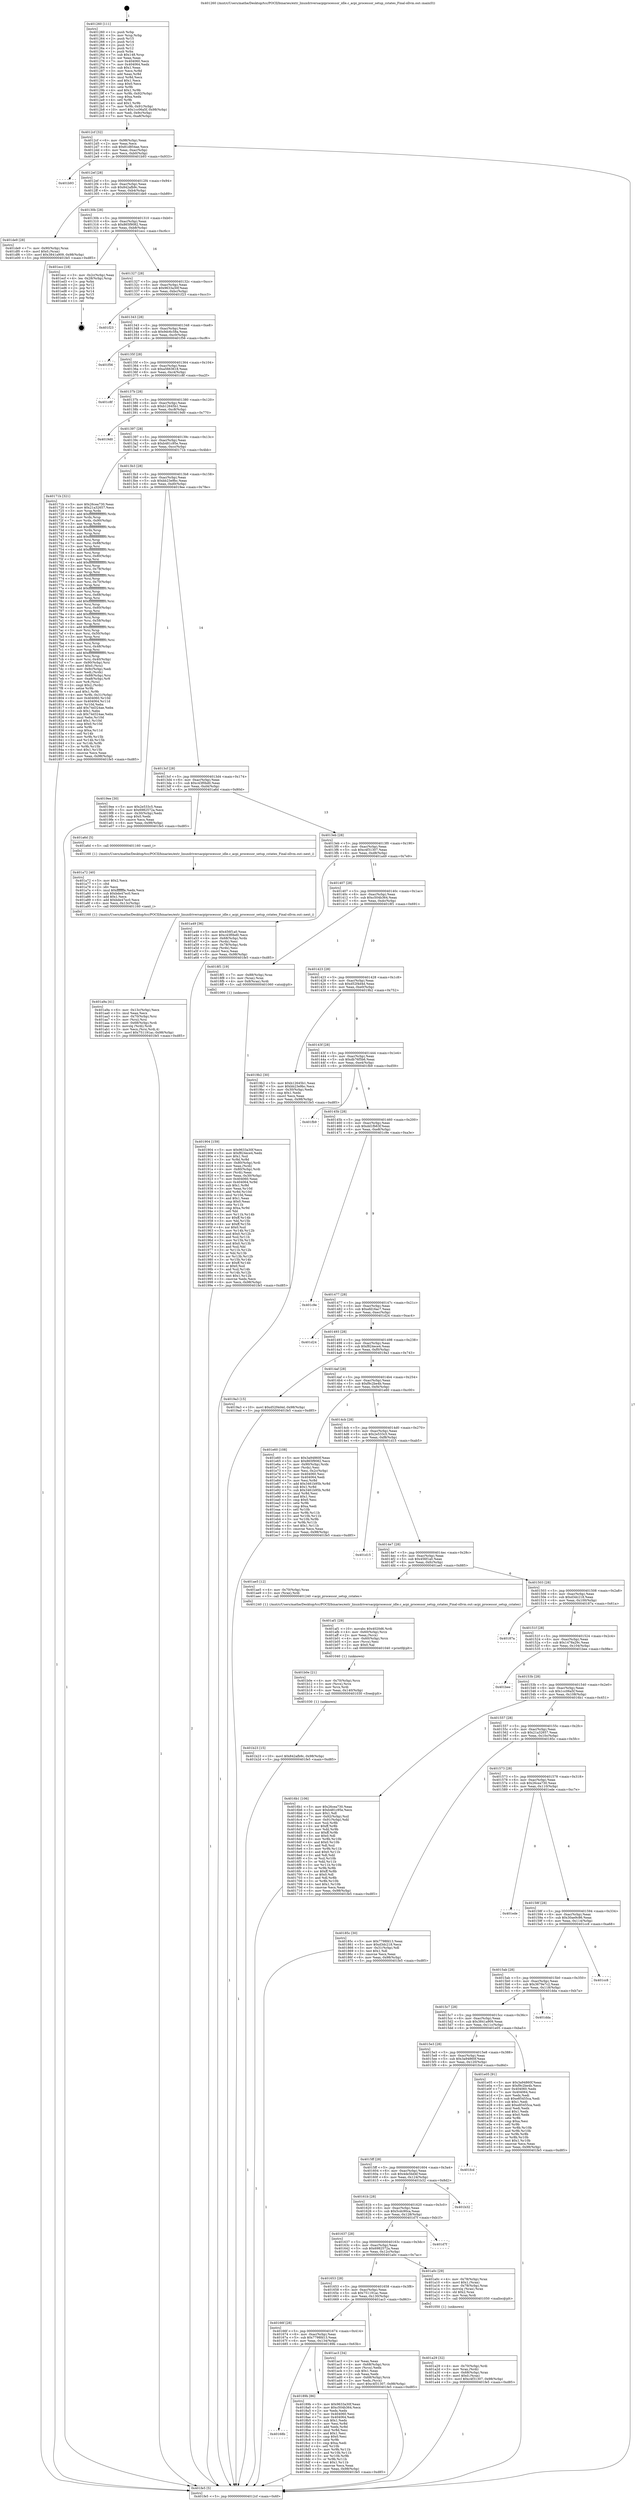 digraph "0x401260" {
  label = "0x401260 (/mnt/c/Users/mathe/Desktop/tcc/POCII/binaries/extr_linuxdriversacpiprocessor_idle.c_acpi_processor_setup_cstates_Final-ollvm.out::main(0))"
  labelloc = "t"
  node[shape=record]

  Entry [label="",width=0.3,height=0.3,shape=circle,fillcolor=black,style=filled]
  "0x4012cf" [label="{
     0x4012cf [32]\l
     | [instrs]\l
     &nbsp;&nbsp;0x4012cf \<+6\>: mov -0x98(%rbp),%eax\l
     &nbsp;&nbsp;0x4012d5 \<+2\>: mov %eax,%ecx\l
     &nbsp;&nbsp;0x4012d7 \<+6\>: sub $0x81d854ae,%ecx\l
     &nbsp;&nbsp;0x4012dd \<+6\>: mov %eax,-0xac(%rbp)\l
     &nbsp;&nbsp;0x4012e3 \<+6\>: mov %ecx,-0xb0(%rbp)\l
     &nbsp;&nbsp;0x4012e9 \<+6\>: je 0000000000401b93 \<main+0x933\>\l
  }"]
  "0x401b93" [label="{
     0x401b93\l
  }", style=dashed]
  "0x4012ef" [label="{
     0x4012ef [28]\l
     | [instrs]\l
     &nbsp;&nbsp;0x4012ef \<+5\>: jmp 00000000004012f4 \<main+0x94\>\l
     &nbsp;&nbsp;0x4012f4 \<+6\>: mov -0xac(%rbp),%eax\l
     &nbsp;&nbsp;0x4012fa \<+5\>: sub $0x842afb9c,%eax\l
     &nbsp;&nbsp;0x4012ff \<+6\>: mov %eax,-0xb4(%rbp)\l
     &nbsp;&nbsp;0x401305 \<+6\>: je 0000000000401de9 \<main+0xb89\>\l
  }"]
  Exit [label="",width=0.3,height=0.3,shape=circle,fillcolor=black,style=filled,peripheries=2]
  "0x401de9" [label="{
     0x401de9 [28]\l
     | [instrs]\l
     &nbsp;&nbsp;0x401de9 \<+7\>: mov -0x90(%rbp),%rax\l
     &nbsp;&nbsp;0x401df0 \<+6\>: movl $0x0,(%rax)\l
     &nbsp;&nbsp;0x401df6 \<+10\>: movl $0x3841a909,-0x98(%rbp)\l
     &nbsp;&nbsp;0x401e00 \<+5\>: jmp 0000000000401fe5 \<main+0xd85\>\l
  }"]
  "0x40130b" [label="{
     0x40130b [28]\l
     | [instrs]\l
     &nbsp;&nbsp;0x40130b \<+5\>: jmp 0000000000401310 \<main+0xb0\>\l
     &nbsp;&nbsp;0x401310 \<+6\>: mov -0xac(%rbp),%eax\l
     &nbsp;&nbsp;0x401316 \<+5\>: sub $0x865f9082,%eax\l
     &nbsp;&nbsp;0x40131b \<+6\>: mov %eax,-0xb8(%rbp)\l
     &nbsp;&nbsp;0x401321 \<+6\>: je 0000000000401ecc \<main+0xc6c\>\l
  }"]
  "0x401b23" [label="{
     0x401b23 [15]\l
     | [instrs]\l
     &nbsp;&nbsp;0x401b23 \<+10\>: movl $0x842afb9c,-0x98(%rbp)\l
     &nbsp;&nbsp;0x401b2d \<+5\>: jmp 0000000000401fe5 \<main+0xd85\>\l
  }"]
  "0x401ecc" [label="{
     0x401ecc [18]\l
     | [instrs]\l
     &nbsp;&nbsp;0x401ecc \<+3\>: mov -0x2c(%rbp),%eax\l
     &nbsp;&nbsp;0x401ecf \<+4\>: lea -0x28(%rbp),%rsp\l
     &nbsp;&nbsp;0x401ed3 \<+1\>: pop %rbx\l
     &nbsp;&nbsp;0x401ed4 \<+2\>: pop %r12\l
     &nbsp;&nbsp;0x401ed6 \<+2\>: pop %r13\l
     &nbsp;&nbsp;0x401ed8 \<+2\>: pop %r14\l
     &nbsp;&nbsp;0x401eda \<+2\>: pop %r15\l
     &nbsp;&nbsp;0x401edc \<+1\>: pop %rbp\l
     &nbsp;&nbsp;0x401edd \<+1\>: ret\l
  }"]
  "0x401327" [label="{
     0x401327 [28]\l
     | [instrs]\l
     &nbsp;&nbsp;0x401327 \<+5\>: jmp 000000000040132c \<main+0xcc\>\l
     &nbsp;&nbsp;0x40132c \<+6\>: mov -0xac(%rbp),%eax\l
     &nbsp;&nbsp;0x401332 \<+5\>: sub $0x9633a30f,%eax\l
     &nbsp;&nbsp;0x401337 \<+6\>: mov %eax,-0xbc(%rbp)\l
     &nbsp;&nbsp;0x40133d \<+6\>: je 0000000000401f23 \<main+0xcc3\>\l
  }"]
  "0x401b0e" [label="{
     0x401b0e [21]\l
     | [instrs]\l
     &nbsp;&nbsp;0x401b0e \<+4\>: mov -0x70(%rbp),%rcx\l
     &nbsp;&nbsp;0x401b12 \<+3\>: mov (%rcx),%rcx\l
     &nbsp;&nbsp;0x401b15 \<+3\>: mov %rcx,%rdi\l
     &nbsp;&nbsp;0x401b18 \<+6\>: mov %eax,-0x140(%rbp)\l
     &nbsp;&nbsp;0x401b1e \<+5\>: call 0000000000401030 \<free@plt\>\l
     | [calls]\l
     &nbsp;&nbsp;0x401030 \{1\} (unknown)\l
  }"]
  "0x401f23" [label="{
     0x401f23\l
  }", style=dashed]
  "0x401343" [label="{
     0x401343 [28]\l
     | [instrs]\l
     &nbsp;&nbsp;0x401343 \<+5\>: jmp 0000000000401348 \<main+0xe8\>\l
     &nbsp;&nbsp;0x401348 \<+6\>: mov -0xac(%rbp),%eax\l
     &nbsp;&nbsp;0x40134e \<+5\>: sub $0x9dc6c58a,%eax\l
     &nbsp;&nbsp;0x401353 \<+6\>: mov %eax,-0xc0(%rbp)\l
     &nbsp;&nbsp;0x401359 \<+6\>: je 0000000000401f56 \<main+0xcf6\>\l
  }"]
  "0x401af1" [label="{
     0x401af1 [29]\l
     | [instrs]\l
     &nbsp;&nbsp;0x401af1 \<+10\>: movabs $0x4020d6,%rdi\l
     &nbsp;&nbsp;0x401afb \<+4\>: mov -0x60(%rbp),%rcx\l
     &nbsp;&nbsp;0x401aff \<+2\>: mov %eax,(%rcx)\l
     &nbsp;&nbsp;0x401b01 \<+4\>: mov -0x60(%rbp),%rcx\l
     &nbsp;&nbsp;0x401b05 \<+2\>: mov (%rcx),%esi\l
     &nbsp;&nbsp;0x401b07 \<+2\>: mov $0x0,%al\l
     &nbsp;&nbsp;0x401b09 \<+5\>: call 0000000000401040 \<printf@plt\>\l
     | [calls]\l
     &nbsp;&nbsp;0x401040 \{1\} (unknown)\l
  }"]
  "0x401f56" [label="{
     0x401f56\l
  }", style=dashed]
  "0x40135f" [label="{
     0x40135f [28]\l
     | [instrs]\l
     &nbsp;&nbsp;0x40135f \<+5\>: jmp 0000000000401364 \<main+0x104\>\l
     &nbsp;&nbsp;0x401364 \<+6\>: mov -0xac(%rbp),%eax\l
     &nbsp;&nbsp;0x40136a \<+5\>: sub $0xa5663618,%eax\l
     &nbsp;&nbsp;0x40136f \<+6\>: mov %eax,-0xc4(%rbp)\l
     &nbsp;&nbsp;0x401375 \<+6\>: je 0000000000401c8f \<main+0xa2f\>\l
  }"]
  "0x401a9a" [label="{
     0x401a9a [41]\l
     | [instrs]\l
     &nbsp;&nbsp;0x401a9a \<+6\>: mov -0x13c(%rbp),%ecx\l
     &nbsp;&nbsp;0x401aa0 \<+3\>: imul %eax,%ecx\l
     &nbsp;&nbsp;0x401aa3 \<+4\>: mov -0x70(%rbp),%rsi\l
     &nbsp;&nbsp;0x401aa7 \<+3\>: mov (%rsi),%rsi\l
     &nbsp;&nbsp;0x401aaa \<+4\>: mov -0x68(%rbp),%rdi\l
     &nbsp;&nbsp;0x401aae \<+3\>: movslq (%rdi),%rdi\l
     &nbsp;&nbsp;0x401ab1 \<+3\>: mov %ecx,(%rsi,%rdi,4)\l
     &nbsp;&nbsp;0x401ab4 \<+10\>: movl $0x751191ac,-0x98(%rbp)\l
     &nbsp;&nbsp;0x401abe \<+5\>: jmp 0000000000401fe5 \<main+0xd85\>\l
  }"]
  "0x401c8f" [label="{
     0x401c8f\l
  }", style=dashed]
  "0x40137b" [label="{
     0x40137b [28]\l
     | [instrs]\l
     &nbsp;&nbsp;0x40137b \<+5\>: jmp 0000000000401380 \<main+0x120\>\l
     &nbsp;&nbsp;0x401380 \<+6\>: mov -0xac(%rbp),%eax\l
     &nbsp;&nbsp;0x401386 \<+5\>: sub $0xb12645b1,%eax\l
     &nbsp;&nbsp;0x40138b \<+6\>: mov %eax,-0xc8(%rbp)\l
     &nbsp;&nbsp;0x401391 \<+6\>: je 00000000004019d0 \<main+0x770\>\l
  }"]
  "0x401a72" [label="{
     0x401a72 [40]\l
     | [instrs]\l
     &nbsp;&nbsp;0x401a72 \<+5\>: mov $0x2,%ecx\l
     &nbsp;&nbsp;0x401a77 \<+1\>: cltd\l
     &nbsp;&nbsp;0x401a78 \<+2\>: idiv %ecx\l
     &nbsp;&nbsp;0x401a7a \<+6\>: imul $0xfffffffe,%edx,%ecx\l
     &nbsp;&nbsp;0x401a80 \<+6\>: sub $0xbde47ec0,%ecx\l
     &nbsp;&nbsp;0x401a86 \<+3\>: add $0x1,%ecx\l
     &nbsp;&nbsp;0x401a89 \<+6\>: add $0xbde47ec0,%ecx\l
     &nbsp;&nbsp;0x401a8f \<+6\>: mov %ecx,-0x13c(%rbp)\l
     &nbsp;&nbsp;0x401a95 \<+5\>: call 0000000000401160 \<next_i\>\l
     | [calls]\l
     &nbsp;&nbsp;0x401160 \{1\} (/mnt/c/Users/mathe/Desktop/tcc/POCII/binaries/extr_linuxdriversacpiprocessor_idle.c_acpi_processor_setup_cstates_Final-ollvm.out::next_i)\l
  }"]
  "0x4019d0" [label="{
     0x4019d0\l
  }", style=dashed]
  "0x401397" [label="{
     0x401397 [28]\l
     | [instrs]\l
     &nbsp;&nbsp;0x401397 \<+5\>: jmp 000000000040139c \<main+0x13c\>\l
     &nbsp;&nbsp;0x40139c \<+6\>: mov -0xac(%rbp),%eax\l
     &nbsp;&nbsp;0x4013a2 \<+5\>: sub $0xb481c95e,%eax\l
     &nbsp;&nbsp;0x4013a7 \<+6\>: mov %eax,-0xcc(%rbp)\l
     &nbsp;&nbsp;0x4013ad \<+6\>: je 000000000040171b \<main+0x4bb\>\l
  }"]
  "0x401a29" [label="{
     0x401a29 [32]\l
     | [instrs]\l
     &nbsp;&nbsp;0x401a29 \<+4\>: mov -0x70(%rbp),%rdi\l
     &nbsp;&nbsp;0x401a2d \<+3\>: mov %rax,(%rdi)\l
     &nbsp;&nbsp;0x401a30 \<+4\>: mov -0x68(%rbp),%rax\l
     &nbsp;&nbsp;0x401a34 \<+6\>: movl $0x0,(%rax)\l
     &nbsp;&nbsp;0x401a3a \<+10\>: movl $0xc4f31307,-0x98(%rbp)\l
     &nbsp;&nbsp;0x401a44 \<+5\>: jmp 0000000000401fe5 \<main+0xd85\>\l
  }"]
  "0x40171b" [label="{
     0x40171b [321]\l
     | [instrs]\l
     &nbsp;&nbsp;0x40171b \<+5\>: mov $0x26cea730,%eax\l
     &nbsp;&nbsp;0x401720 \<+5\>: mov $0x21a32657,%ecx\l
     &nbsp;&nbsp;0x401725 \<+3\>: mov %rsp,%rdx\l
     &nbsp;&nbsp;0x401728 \<+4\>: add $0xfffffffffffffff0,%rdx\l
     &nbsp;&nbsp;0x40172c \<+3\>: mov %rdx,%rsp\l
     &nbsp;&nbsp;0x40172f \<+7\>: mov %rdx,-0x90(%rbp)\l
     &nbsp;&nbsp;0x401736 \<+3\>: mov %rsp,%rdx\l
     &nbsp;&nbsp;0x401739 \<+4\>: add $0xfffffffffffffff0,%rdx\l
     &nbsp;&nbsp;0x40173d \<+3\>: mov %rdx,%rsp\l
     &nbsp;&nbsp;0x401740 \<+3\>: mov %rsp,%rsi\l
     &nbsp;&nbsp;0x401743 \<+4\>: add $0xfffffffffffffff0,%rsi\l
     &nbsp;&nbsp;0x401747 \<+3\>: mov %rsi,%rsp\l
     &nbsp;&nbsp;0x40174a \<+7\>: mov %rsi,-0x88(%rbp)\l
     &nbsp;&nbsp;0x401751 \<+3\>: mov %rsp,%rsi\l
     &nbsp;&nbsp;0x401754 \<+4\>: add $0xfffffffffffffff0,%rsi\l
     &nbsp;&nbsp;0x401758 \<+3\>: mov %rsi,%rsp\l
     &nbsp;&nbsp;0x40175b \<+4\>: mov %rsi,-0x80(%rbp)\l
     &nbsp;&nbsp;0x40175f \<+3\>: mov %rsp,%rsi\l
     &nbsp;&nbsp;0x401762 \<+4\>: add $0xfffffffffffffff0,%rsi\l
     &nbsp;&nbsp;0x401766 \<+3\>: mov %rsi,%rsp\l
     &nbsp;&nbsp;0x401769 \<+4\>: mov %rsi,-0x78(%rbp)\l
     &nbsp;&nbsp;0x40176d \<+3\>: mov %rsp,%rsi\l
     &nbsp;&nbsp;0x401770 \<+4\>: add $0xfffffffffffffff0,%rsi\l
     &nbsp;&nbsp;0x401774 \<+3\>: mov %rsi,%rsp\l
     &nbsp;&nbsp;0x401777 \<+4\>: mov %rsi,-0x70(%rbp)\l
     &nbsp;&nbsp;0x40177b \<+3\>: mov %rsp,%rsi\l
     &nbsp;&nbsp;0x40177e \<+4\>: add $0xfffffffffffffff0,%rsi\l
     &nbsp;&nbsp;0x401782 \<+3\>: mov %rsi,%rsp\l
     &nbsp;&nbsp;0x401785 \<+4\>: mov %rsi,-0x68(%rbp)\l
     &nbsp;&nbsp;0x401789 \<+3\>: mov %rsp,%rsi\l
     &nbsp;&nbsp;0x40178c \<+4\>: add $0xfffffffffffffff0,%rsi\l
     &nbsp;&nbsp;0x401790 \<+3\>: mov %rsi,%rsp\l
     &nbsp;&nbsp;0x401793 \<+4\>: mov %rsi,-0x60(%rbp)\l
     &nbsp;&nbsp;0x401797 \<+3\>: mov %rsp,%rsi\l
     &nbsp;&nbsp;0x40179a \<+4\>: add $0xfffffffffffffff0,%rsi\l
     &nbsp;&nbsp;0x40179e \<+3\>: mov %rsi,%rsp\l
     &nbsp;&nbsp;0x4017a1 \<+4\>: mov %rsi,-0x58(%rbp)\l
     &nbsp;&nbsp;0x4017a5 \<+3\>: mov %rsp,%rsi\l
     &nbsp;&nbsp;0x4017a8 \<+4\>: add $0xfffffffffffffff0,%rsi\l
     &nbsp;&nbsp;0x4017ac \<+3\>: mov %rsi,%rsp\l
     &nbsp;&nbsp;0x4017af \<+4\>: mov %rsi,-0x50(%rbp)\l
     &nbsp;&nbsp;0x4017b3 \<+3\>: mov %rsp,%rsi\l
     &nbsp;&nbsp;0x4017b6 \<+4\>: add $0xfffffffffffffff0,%rsi\l
     &nbsp;&nbsp;0x4017ba \<+3\>: mov %rsi,%rsp\l
     &nbsp;&nbsp;0x4017bd \<+4\>: mov %rsi,-0x48(%rbp)\l
     &nbsp;&nbsp;0x4017c1 \<+3\>: mov %rsp,%rsi\l
     &nbsp;&nbsp;0x4017c4 \<+4\>: add $0xfffffffffffffff0,%rsi\l
     &nbsp;&nbsp;0x4017c8 \<+3\>: mov %rsi,%rsp\l
     &nbsp;&nbsp;0x4017cb \<+4\>: mov %rsi,-0x40(%rbp)\l
     &nbsp;&nbsp;0x4017cf \<+7\>: mov -0x90(%rbp),%rsi\l
     &nbsp;&nbsp;0x4017d6 \<+6\>: movl $0x0,(%rsi)\l
     &nbsp;&nbsp;0x4017dc \<+6\>: mov -0x9c(%rbp),%edi\l
     &nbsp;&nbsp;0x4017e2 \<+2\>: mov %edi,(%rdx)\l
     &nbsp;&nbsp;0x4017e4 \<+7\>: mov -0x88(%rbp),%rsi\l
     &nbsp;&nbsp;0x4017eb \<+7\>: mov -0xa8(%rbp),%r8\l
     &nbsp;&nbsp;0x4017f2 \<+3\>: mov %r8,(%rsi)\l
     &nbsp;&nbsp;0x4017f5 \<+3\>: cmpl $0x2,(%rdx)\l
     &nbsp;&nbsp;0x4017f8 \<+4\>: setne %r9b\l
     &nbsp;&nbsp;0x4017fc \<+4\>: and $0x1,%r9b\l
     &nbsp;&nbsp;0x401800 \<+4\>: mov %r9b,-0x31(%rbp)\l
     &nbsp;&nbsp;0x401804 \<+8\>: mov 0x404060,%r10d\l
     &nbsp;&nbsp;0x40180c \<+8\>: mov 0x404064,%r11d\l
     &nbsp;&nbsp;0x401814 \<+3\>: mov %r10d,%ebx\l
     &nbsp;&nbsp;0x401817 \<+6\>: add $0x74d324ae,%ebx\l
     &nbsp;&nbsp;0x40181d \<+3\>: sub $0x1,%ebx\l
     &nbsp;&nbsp;0x401820 \<+6\>: sub $0x74d324ae,%ebx\l
     &nbsp;&nbsp;0x401826 \<+4\>: imul %ebx,%r10d\l
     &nbsp;&nbsp;0x40182a \<+4\>: and $0x1,%r10d\l
     &nbsp;&nbsp;0x40182e \<+4\>: cmp $0x0,%r10d\l
     &nbsp;&nbsp;0x401832 \<+4\>: sete %r9b\l
     &nbsp;&nbsp;0x401836 \<+4\>: cmp $0xa,%r11d\l
     &nbsp;&nbsp;0x40183a \<+4\>: setl %r14b\l
     &nbsp;&nbsp;0x40183e \<+3\>: mov %r9b,%r15b\l
     &nbsp;&nbsp;0x401841 \<+3\>: and %r14b,%r15b\l
     &nbsp;&nbsp;0x401844 \<+3\>: xor %r14b,%r9b\l
     &nbsp;&nbsp;0x401847 \<+3\>: or %r9b,%r15b\l
     &nbsp;&nbsp;0x40184a \<+4\>: test $0x1,%r15b\l
     &nbsp;&nbsp;0x40184e \<+3\>: cmovne %ecx,%eax\l
     &nbsp;&nbsp;0x401851 \<+6\>: mov %eax,-0x98(%rbp)\l
     &nbsp;&nbsp;0x401857 \<+5\>: jmp 0000000000401fe5 \<main+0xd85\>\l
  }"]
  "0x4013b3" [label="{
     0x4013b3 [28]\l
     | [instrs]\l
     &nbsp;&nbsp;0x4013b3 \<+5\>: jmp 00000000004013b8 \<main+0x158\>\l
     &nbsp;&nbsp;0x4013b8 \<+6\>: mov -0xac(%rbp),%eax\l
     &nbsp;&nbsp;0x4013be \<+5\>: sub $0xbb23e9bc,%eax\l
     &nbsp;&nbsp;0x4013c3 \<+6\>: mov %eax,-0xd0(%rbp)\l
     &nbsp;&nbsp;0x4013c9 \<+6\>: je 00000000004019ee \<main+0x78e\>\l
  }"]
  "0x401904" [label="{
     0x401904 [159]\l
     | [instrs]\l
     &nbsp;&nbsp;0x401904 \<+5\>: mov $0x9633a30f,%ecx\l
     &nbsp;&nbsp;0x401909 \<+5\>: mov $0xf824ece4,%edx\l
     &nbsp;&nbsp;0x40190e \<+3\>: mov $0x1,%sil\l
     &nbsp;&nbsp;0x401911 \<+3\>: xor %r8d,%r8d\l
     &nbsp;&nbsp;0x401914 \<+4\>: mov -0x80(%rbp),%rdi\l
     &nbsp;&nbsp;0x401918 \<+2\>: mov %eax,(%rdi)\l
     &nbsp;&nbsp;0x40191a \<+4\>: mov -0x80(%rbp),%rdi\l
     &nbsp;&nbsp;0x40191e \<+2\>: mov (%rdi),%eax\l
     &nbsp;&nbsp;0x401920 \<+3\>: mov %eax,-0x30(%rbp)\l
     &nbsp;&nbsp;0x401923 \<+7\>: mov 0x404060,%eax\l
     &nbsp;&nbsp;0x40192a \<+8\>: mov 0x404064,%r9d\l
     &nbsp;&nbsp;0x401932 \<+4\>: sub $0x1,%r8d\l
     &nbsp;&nbsp;0x401936 \<+3\>: mov %eax,%r10d\l
     &nbsp;&nbsp;0x401939 \<+3\>: add %r8d,%r10d\l
     &nbsp;&nbsp;0x40193c \<+4\>: imul %r10d,%eax\l
     &nbsp;&nbsp;0x401940 \<+3\>: and $0x1,%eax\l
     &nbsp;&nbsp;0x401943 \<+3\>: cmp $0x0,%eax\l
     &nbsp;&nbsp;0x401946 \<+4\>: sete %r11b\l
     &nbsp;&nbsp;0x40194a \<+4\>: cmp $0xa,%r9d\l
     &nbsp;&nbsp;0x40194e \<+3\>: setl %bl\l
     &nbsp;&nbsp;0x401951 \<+3\>: mov %r11b,%r14b\l
     &nbsp;&nbsp;0x401954 \<+4\>: xor $0xff,%r14b\l
     &nbsp;&nbsp;0x401958 \<+3\>: mov %bl,%r15b\l
     &nbsp;&nbsp;0x40195b \<+4\>: xor $0xff,%r15b\l
     &nbsp;&nbsp;0x40195f \<+4\>: xor $0x0,%sil\l
     &nbsp;&nbsp;0x401963 \<+3\>: mov %r14b,%r12b\l
     &nbsp;&nbsp;0x401966 \<+4\>: and $0x0,%r12b\l
     &nbsp;&nbsp;0x40196a \<+3\>: and %sil,%r11b\l
     &nbsp;&nbsp;0x40196d \<+3\>: mov %r15b,%r13b\l
     &nbsp;&nbsp;0x401970 \<+4\>: and $0x0,%r13b\l
     &nbsp;&nbsp;0x401974 \<+3\>: and %sil,%bl\l
     &nbsp;&nbsp;0x401977 \<+3\>: or %r11b,%r12b\l
     &nbsp;&nbsp;0x40197a \<+3\>: or %bl,%r13b\l
     &nbsp;&nbsp;0x40197d \<+3\>: xor %r13b,%r12b\l
     &nbsp;&nbsp;0x401980 \<+3\>: or %r15b,%r14b\l
     &nbsp;&nbsp;0x401983 \<+4\>: xor $0xff,%r14b\l
     &nbsp;&nbsp;0x401987 \<+4\>: or $0x0,%sil\l
     &nbsp;&nbsp;0x40198b \<+3\>: and %sil,%r14b\l
     &nbsp;&nbsp;0x40198e \<+3\>: or %r14b,%r12b\l
     &nbsp;&nbsp;0x401991 \<+4\>: test $0x1,%r12b\l
     &nbsp;&nbsp;0x401995 \<+3\>: cmovne %edx,%ecx\l
     &nbsp;&nbsp;0x401998 \<+6\>: mov %ecx,-0x98(%rbp)\l
     &nbsp;&nbsp;0x40199e \<+5\>: jmp 0000000000401fe5 \<main+0xd85\>\l
  }"]
  "0x4019ee" [label="{
     0x4019ee [30]\l
     | [instrs]\l
     &nbsp;&nbsp;0x4019ee \<+5\>: mov $0x2e533c5,%eax\l
     &nbsp;&nbsp;0x4019f3 \<+5\>: mov $0x6982572a,%ecx\l
     &nbsp;&nbsp;0x4019f8 \<+3\>: mov -0x30(%rbp),%edx\l
     &nbsp;&nbsp;0x4019fb \<+3\>: cmp $0x0,%edx\l
     &nbsp;&nbsp;0x4019fe \<+3\>: cmove %ecx,%eax\l
     &nbsp;&nbsp;0x401a01 \<+6\>: mov %eax,-0x98(%rbp)\l
     &nbsp;&nbsp;0x401a07 \<+5\>: jmp 0000000000401fe5 \<main+0xd85\>\l
  }"]
  "0x4013cf" [label="{
     0x4013cf [28]\l
     | [instrs]\l
     &nbsp;&nbsp;0x4013cf \<+5\>: jmp 00000000004013d4 \<main+0x174\>\l
     &nbsp;&nbsp;0x4013d4 \<+6\>: mov -0xac(%rbp),%eax\l
     &nbsp;&nbsp;0x4013da \<+5\>: sub $0xc43f0bd0,%eax\l
     &nbsp;&nbsp;0x4013df \<+6\>: mov %eax,-0xd4(%rbp)\l
     &nbsp;&nbsp;0x4013e5 \<+6\>: je 0000000000401a6d \<main+0x80d\>\l
  }"]
  "0x40168b" [label="{
     0x40168b\l
  }", style=dashed]
  "0x401a6d" [label="{
     0x401a6d [5]\l
     | [instrs]\l
     &nbsp;&nbsp;0x401a6d \<+5\>: call 0000000000401160 \<next_i\>\l
     | [calls]\l
     &nbsp;&nbsp;0x401160 \{1\} (/mnt/c/Users/mathe/Desktop/tcc/POCII/binaries/extr_linuxdriversacpiprocessor_idle.c_acpi_processor_setup_cstates_Final-ollvm.out::next_i)\l
  }"]
  "0x4013eb" [label="{
     0x4013eb [28]\l
     | [instrs]\l
     &nbsp;&nbsp;0x4013eb \<+5\>: jmp 00000000004013f0 \<main+0x190\>\l
     &nbsp;&nbsp;0x4013f0 \<+6\>: mov -0xac(%rbp),%eax\l
     &nbsp;&nbsp;0x4013f6 \<+5\>: sub $0xc4f31307,%eax\l
     &nbsp;&nbsp;0x4013fb \<+6\>: mov %eax,-0xd8(%rbp)\l
     &nbsp;&nbsp;0x401401 \<+6\>: je 0000000000401a49 \<main+0x7e9\>\l
  }"]
  "0x40189b" [label="{
     0x40189b [86]\l
     | [instrs]\l
     &nbsp;&nbsp;0x40189b \<+5\>: mov $0x9633a30f,%eax\l
     &nbsp;&nbsp;0x4018a0 \<+5\>: mov $0xc504b364,%ecx\l
     &nbsp;&nbsp;0x4018a5 \<+2\>: xor %edx,%edx\l
     &nbsp;&nbsp;0x4018a7 \<+7\>: mov 0x404060,%esi\l
     &nbsp;&nbsp;0x4018ae \<+7\>: mov 0x404064,%edi\l
     &nbsp;&nbsp;0x4018b5 \<+3\>: sub $0x1,%edx\l
     &nbsp;&nbsp;0x4018b8 \<+3\>: mov %esi,%r8d\l
     &nbsp;&nbsp;0x4018bb \<+3\>: add %edx,%r8d\l
     &nbsp;&nbsp;0x4018be \<+4\>: imul %r8d,%esi\l
     &nbsp;&nbsp;0x4018c2 \<+3\>: and $0x1,%esi\l
     &nbsp;&nbsp;0x4018c5 \<+3\>: cmp $0x0,%esi\l
     &nbsp;&nbsp;0x4018c8 \<+4\>: sete %r9b\l
     &nbsp;&nbsp;0x4018cc \<+3\>: cmp $0xa,%edi\l
     &nbsp;&nbsp;0x4018cf \<+4\>: setl %r10b\l
     &nbsp;&nbsp;0x4018d3 \<+3\>: mov %r9b,%r11b\l
     &nbsp;&nbsp;0x4018d6 \<+3\>: and %r10b,%r11b\l
     &nbsp;&nbsp;0x4018d9 \<+3\>: xor %r10b,%r9b\l
     &nbsp;&nbsp;0x4018dc \<+3\>: or %r9b,%r11b\l
     &nbsp;&nbsp;0x4018df \<+4\>: test $0x1,%r11b\l
     &nbsp;&nbsp;0x4018e3 \<+3\>: cmovne %ecx,%eax\l
     &nbsp;&nbsp;0x4018e6 \<+6\>: mov %eax,-0x98(%rbp)\l
     &nbsp;&nbsp;0x4018ec \<+5\>: jmp 0000000000401fe5 \<main+0xd85\>\l
  }"]
  "0x401a49" [label="{
     0x401a49 [36]\l
     | [instrs]\l
     &nbsp;&nbsp;0x401a49 \<+5\>: mov $0x456f1a0,%eax\l
     &nbsp;&nbsp;0x401a4e \<+5\>: mov $0xc43f0bd0,%ecx\l
     &nbsp;&nbsp;0x401a53 \<+4\>: mov -0x68(%rbp),%rdx\l
     &nbsp;&nbsp;0x401a57 \<+2\>: mov (%rdx),%esi\l
     &nbsp;&nbsp;0x401a59 \<+4\>: mov -0x78(%rbp),%rdx\l
     &nbsp;&nbsp;0x401a5d \<+2\>: cmp (%rdx),%esi\l
     &nbsp;&nbsp;0x401a5f \<+3\>: cmovl %ecx,%eax\l
     &nbsp;&nbsp;0x401a62 \<+6\>: mov %eax,-0x98(%rbp)\l
     &nbsp;&nbsp;0x401a68 \<+5\>: jmp 0000000000401fe5 \<main+0xd85\>\l
  }"]
  "0x401407" [label="{
     0x401407 [28]\l
     | [instrs]\l
     &nbsp;&nbsp;0x401407 \<+5\>: jmp 000000000040140c \<main+0x1ac\>\l
     &nbsp;&nbsp;0x40140c \<+6\>: mov -0xac(%rbp),%eax\l
     &nbsp;&nbsp;0x401412 \<+5\>: sub $0xc504b364,%eax\l
     &nbsp;&nbsp;0x401417 \<+6\>: mov %eax,-0xdc(%rbp)\l
     &nbsp;&nbsp;0x40141d \<+6\>: je 00000000004018f1 \<main+0x691\>\l
  }"]
  "0x40166f" [label="{
     0x40166f [28]\l
     | [instrs]\l
     &nbsp;&nbsp;0x40166f \<+5\>: jmp 0000000000401674 \<main+0x414\>\l
     &nbsp;&nbsp;0x401674 \<+6\>: mov -0xac(%rbp),%eax\l
     &nbsp;&nbsp;0x40167a \<+5\>: sub $0x7798fd13,%eax\l
     &nbsp;&nbsp;0x40167f \<+6\>: mov %eax,-0x134(%rbp)\l
     &nbsp;&nbsp;0x401685 \<+6\>: je 000000000040189b \<main+0x63b\>\l
  }"]
  "0x4018f1" [label="{
     0x4018f1 [19]\l
     | [instrs]\l
     &nbsp;&nbsp;0x4018f1 \<+7\>: mov -0x88(%rbp),%rax\l
     &nbsp;&nbsp;0x4018f8 \<+3\>: mov (%rax),%rax\l
     &nbsp;&nbsp;0x4018fb \<+4\>: mov 0x8(%rax),%rdi\l
     &nbsp;&nbsp;0x4018ff \<+5\>: call 0000000000401060 \<atoi@plt\>\l
     | [calls]\l
     &nbsp;&nbsp;0x401060 \{1\} (unknown)\l
  }"]
  "0x401423" [label="{
     0x401423 [28]\l
     | [instrs]\l
     &nbsp;&nbsp;0x401423 \<+5\>: jmp 0000000000401428 \<main+0x1c8\>\l
     &nbsp;&nbsp;0x401428 \<+6\>: mov -0xac(%rbp),%eax\l
     &nbsp;&nbsp;0x40142e \<+5\>: sub $0xd52f4d4d,%eax\l
     &nbsp;&nbsp;0x401433 \<+6\>: mov %eax,-0xe0(%rbp)\l
     &nbsp;&nbsp;0x401439 \<+6\>: je 00000000004019b2 \<main+0x752\>\l
  }"]
  "0x401ac3" [label="{
     0x401ac3 [34]\l
     | [instrs]\l
     &nbsp;&nbsp;0x401ac3 \<+2\>: xor %eax,%eax\l
     &nbsp;&nbsp;0x401ac5 \<+4\>: mov -0x68(%rbp),%rcx\l
     &nbsp;&nbsp;0x401ac9 \<+2\>: mov (%rcx),%edx\l
     &nbsp;&nbsp;0x401acb \<+3\>: sub $0x1,%eax\l
     &nbsp;&nbsp;0x401ace \<+2\>: sub %eax,%edx\l
     &nbsp;&nbsp;0x401ad0 \<+4\>: mov -0x68(%rbp),%rcx\l
     &nbsp;&nbsp;0x401ad4 \<+2\>: mov %edx,(%rcx)\l
     &nbsp;&nbsp;0x401ad6 \<+10\>: movl $0xc4f31307,-0x98(%rbp)\l
     &nbsp;&nbsp;0x401ae0 \<+5\>: jmp 0000000000401fe5 \<main+0xd85\>\l
  }"]
  "0x4019b2" [label="{
     0x4019b2 [30]\l
     | [instrs]\l
     &nbsp;&nbsp;0x4019b2 \<+5\>: mov $0xb12645b1,%eax\l
     &nbsp;&nbsp;0x4019b7 \<+5\>: mov $0xbb23e9bc,%ecx\l
     &nbsp;&nbsp;0x4019bc \<+3\>: mov -0x30(%rbp),%edx\l
     &nbsp;&nbsp;0x4019bf \<+3\>: cmp $0x1,%edx\l
     &nbsp;&nbsp;0x4019c2 \<+3\>: cmovl %ecx,%eax\l
     &nbsp;&nbsp;0x4019c5 \<+6\>: mov %eax,-0x98(%rbp)\l
     &nbsp;&nbsp;0x4019cb \<+5\>: jmp 0000000000401fe5 \<main+0xd85\>\l
  }"]
  "0x40143f" [label="{
     0x40143f [28]\l
     | [instrs]\l
     &nbsp;&nbsp;0x40143f \<+5\>: jmp 0000000000401444 \<main+0x1e4\>\l
     &nbsp;&nbsp;0x401444 \<+6\>: mov -0xac(%rbp),%eax\l
     &nbsp;&nbsp;0x40144a \<+5\>: sub $0xdb76f5b6,%eax\l
     &nbsp;&nbsp;0x40144f \<+6\>: mov %eax,-0xe4(%rbp)\l
     &nbsp;&nbsp;0x401455 \<+6\>: je 0000000000401fb9 \<main+0xd59\>\l
  }"]
  "0x401653" [label="{
     0x401653 [28]\l
     | [instrs]\l
     &nbsp;&nbsp;0x401653 \<+5\>: jmp 0000000000401658 \<main+0x3f8\>\l
     &nbsp;&nbsp;0x401658 \<+6\>: mov -0xac(%rbp),%eax\l
     &nbsp;&nbsp;0x40165e \<+5\>: sub $0x751191ac,%eax\l
     &nbsp;&nbsp;0x401663 \<+6\>: mov %eax,-0x130(%rbp)\l
     &nbsp;&nbsp;0x401669 \<+6\>: je 0000000000401ac3 \<main+0x863\>\l
  }"]
  "0x401fb9" [label="{
     0x401fb9\l
  }", style=dashed]
  "0x40145b" [label="{
     0x40145b [28]\l
     | [instrs]\l
     &nbsp;&nbsp;0x40145b \<+5\>: jmp 0000000000401460 \<main+0x200\>\l
     &nbsp;&nbsp;0x401460 \<+6\>: mov -0xac(%rbp),%eax\l
     &nbsp;&nbsp;0x401466 \<+5\>: sub $0xdd1fb63f,%eax\l
     &nbsp;&nbsp;0x40146b \<+6\>: mov %eax,-0xe8(%rbp)\l
     &nbsp;&nbsp;0x401471 \<+6\>: je 0000000000401c9e \<main+0xa3e\>\l
  }"]
  "0x401a0c" [label="{
     0x401a0c [29]\l
     | [instrs]\l
     &nbsp;&nbsp;0x401a0c \<+4\>: mov -0x78(%rbp),%rax\l
     &nbsp;&nbsp;0x401a10 \<+6\>: movl $0x1,(%rax)\l
     &nbsp;&nbsp;0x401a16 \<+4\>: mov -0x78(%rbp),%rax\l
     &nbsp;&nbsp;0x401a1a \<+3\>: movslq (%rax),%rax\l
     &nbsp;&nbsp;0x401a1d \<+4\>: shl $0x2,%rax\l
     &nbsp;&nbsp;0x401a21 \<+3\>: mov %rax,%rdi\l
     &nbsp;&nbsp;0x401a24 \<+5\>: call 0000000000401050 \<malloc@plt\>\l
     | [calls]\l
     &nbsp;&nbsp;0x401050 \{1\} (unknown)\l
  }"]
  "0x401c9e" [label="{
     0x401c9e\l
  }", style=dashed]
  "0x401477" [label="{
     0x401477 [28]\l
     | [instrs]\l
     &nbsp;&nbsp;0x401477 \<+5\>: jmp 000000000040147c \<main+0x21c\>\l
     &nbsp;&nbsp;0x40147c \<+6\>: mov -0xac(%rbp),%eax\l
     &nbsp;&nbsp;0x401482 \<+5\>: sub $0xefd16ac7,%eax\l
     &nbsp;&nbsp;0x401487 \<+6\>: mov %eax,-0xec(%rbp)\l
     &nbsp;&nbsp;0x40148d \<+6\>: je 0000000000401d24 \<main+0xac4\>\l
  }"]
  "0x401637" [label="{
     0x401637 [28]\l
     | [instrs]\l
     &nbsp;&nbsp;0x401637 \<+5\>: jmp 000000000040163c \<main+0x3dc\>\l
     &nbsp;&nbsp;0x40163c \<+6\>: mov -0xac(%rbp),%eax\l
     &nbsp;&nbsp;0x401642 \<+5\>: sub $0x6982572a,%eax\l
     &nbsp;&nbsp;0x401647 \<+6\>: mov %eax,-0x12c(%rbp)\l
     &nbsp;&nbsp;0x40164d \<+6\>: je 0000000000401a0c \<main+0x7ac\>\l
  }"]
  "0x401d24" [label="{
     0x401d24\l
  }", style=dashed]
  "0x401493" [label="{
     0x401493 [28]\l
     | [instrs]\l
     &nbsp;&nbsp;0x401493 \<+5\>: jmp 0000000000401498 \<main+0x238\>\l
     &nbsp;&nbsp;0x401498 \<+6\>: mov -0xac(%rbp),%eax\l
     &nbsp;&nbsp;0x40149e \<+5\>: sub $0xf824ece4,%eax\l
     &nbsp;&nbsp;0x4014a3 \<+6\>: mov %eax,-0xf0(%rbp)\l
     &nbsp;&nbsp;0x4014a9 \<+6\>: je 00000000004019a3 \<main+0x743\>\l
  }"]
  "0x401d7f" [label="{
     0x401d7f\l
  }", style=dashed]
  "0x4019a3" [label="{
     0x4019a3 [15]\l
     | [instrs]\l
     &nbsp;&nbsp;0x4019a3 \<+10\>: movl $0xd52f4d4d,-0x98(%rbp)\l
     &nbsp;&nbsp;0x4019ad \<+5\>: jmp 0000000000401fe5 \<main+0xd85\>\l
  }"]
  "0x4014af" [label="{
     0x4014af [28]\l
     | [instrs]\l
     &nbsp;&nbsp;0x4014af \<+5\>: jmp 00000000004014b4 \<main+0x254\>\l
     &nbsp;&nbsp;0x4014b4 \<+6\>: mov -0xac(%rbp),%eax\l
     &nbsp;&nbsp;0x4014ba \<+5\>: sub $0xf9c2be4b,%eax\l
     &nbsp;&nbsp;0x4014bf \<+6\>: mov %eax,-0xf4(%rbp)\l
     &nbsp;&nbsp;0x4014c5 \<+6\>: je 0000000000401e60 \<main+0xc00\>\l
  }"]
  "0x40161b" [label="{
     0x40161b [28]\l
     | [instrs]\l
     &nbsp;&nbsp;0x40161b \<+5\>: jmp 0000000000401620 \<main+0x3c0\>\l
     &nbsp;&nbsp;0x401620 \<+6\>: mov -0xac(%rbp),%eax\l
     &nbsp;&nbsp;0x401626 \<+5\>: sub $0x5cdc90ca,%eax\l
     &nbsp;&nbsp;0x40162b \<+6\>: mov %eax,-0x128(%rbp)\l
     &nbsp;&nbsp;0x401631 \<+6\>: je 0000000000401d7f \<main+0xb1f\>\l
  }"]
  "0x401e60" [label="{
     0x401e60 [108]\l
     | [instrs]\l
     &nbsp;&nbsp;0x401e60 \<+5\>: mov $0x3a94860f,%eax\l
     &nbsp;&nbsp;0x401e65 \<+5\>: mov $0x865f9082,%ecx\l
     &nbsp;&nbsp;0x401e6a \<+7\>: mov -0x90(%rbp),%rdx\l
     &nbsp;&nbsp;0x401e71 \<+2\>: mov (%rdx),%esi\l
     &nbsp;&nbsp;0x401e73 \<+3\>: mov %esi,-0x2c(%rbp)\l
     &nbsp;&nbsp;0x401e76 \<+7\>: mov 0x404060,%esi\l
     &nbsp;&nbsp;0x401e7d \<+7\>: mov 0x404064,%edi\l
     &nbsp;&nbsp;0x401e84 \<+3\>: mov %esi,%r8d\l
     &nbsp;&nbsp;0x401e87 \<+7\>: add $0x3461b95b,%r8d\l
     &nbsp;&nbsp;0x401e8e \<+4\>: sub $0x1,%r8d\l
     &nbsp;&nbsp;0x401e92 \<+7\>: sub $0x3461b95b,%r8d\l
     &nbsp;&nbsp;0x401e99 \<+4\>: imul %r8d,%esi\l
     &nbsp;&nbsp;0x401e9d \<+3\>: and $0x1,%esi\l
     &nbsp;&nbsp;0x401ea0 \<+3\>: cmp $0x0,%esi\l
     &nbsp;&nbsp;0x401ea3 \<+4\>: sete %r9b\l
     &nbsp;&nbsp;0x401ea7 \<+3\>: cmp $0xa,%edi\l
     &nbsp;&nbsp;0x401eaa \<+4\>: setl %r10b\l
     &nbsp;&nbsp;0x401eae \<+3\>: mov %r9b,%r11b\l
     &nbsp;&nbsp;0x401eb1 \<+3\>: and %r10b,%r11b\l
     &nbsp;&nbsp;0x401eb4 \<+3\>: xor %r10b,%r9b\l
     &nbsp;&nbsp;0x401eb7 \<+3\>: or %r9b,%r11b\l
     &nbsp;&nbsp;0x401eba \<+4\>: test $0x1,%r11b\l
     &nbsp;&nbsp;0x401ebe \<+3\>: cmovne %ecx,%eax\l
     &nbsp;&nbsp;0x401ec1 \<+6\>: mov %eax,-0x98(%rbp)\l
     &nbsp;&nbsp;0x401ec7 \<+5\>: jmp 0000000000401fe5 \<main+0xd85\>\l
  }"]
  "0x4014cb" [label="{
     0x4014cb [28]\l
     | [instrs]\l
     &nbsp;&nbsp;0x4014cb \<+5\>: jmp 00000000004014d0 \<main+0x270\>\l
     &nbsp;&nbsp;0x4014d0 \<+6\>: mov -0xac(%rbp),%eax\l
     &nbsp;&nbsp;0x4014d6 \<+5\>: sub $0x2e533c5,%eax\l
     &nbsp;&nbsp;0x4014db \<+6\>: mov %eax,-0xf8(%rbp)\l
     &nbsp;&nbsp;0x4014e1 \<+6\>: je 0000000000401d15 \<main+0xab5\>\l
  }"]
  "0x401b32" [label="{
     0x401b32\l
  }", style=dashed]
  "0x401d15" [label="{
     0x401d15\l
  }", style=dashed]
  "0x4014e7" [label="{
     0x4014e7 [28]\l
     | [instrs]\l
     &nbsp;&nbsp;0x4014e7 \<+5\>: jmp 00000000004014ec \<main+0x28c\>\l
     &nbsp;&nbsp;0x4014ec \<+6\>: mov -0xac(%rbp),%eax\l
     &nbsp;&nbsp;0x4014f2 \<+5\>: sub $0x456f1a0,%eax\l
     &nbsp;&nbsp;0x4014f7 \<+6\>: mov %eax,-0xfc(%rbp)\l
     &nbsp;&nbsp;0x4014fd \<+6\>: je 0000000000401ae5 \<main+0x885\>\l
  }"]
  "0x4015ff" [label="{
     0x4015ff [28]\l
     | [instrs]\l
     &nbsp;&nbsp;0x4015ff \<+5\>: jmp 0000000000401604 \<main+0x3a4\>\l
     &nbsp;&nbsp;0x401604 \<+6\>: mov -0xac(%rbp),%eax\l
     &nbsp;&nbsp;0x40160a \<+5\>: sub $0x4de5bd4f,%eax\l
     &nbsp;&nbsp;0x40160f \<+6\>: mov %eax,-0x124(%rbp)\l
     &nbsp;&nbsp;0x401615 \<+6\>: je 0000000000401b32 \<main+0x8d2\>\l
  }"]
  "0x401ae5" [label="{
     0x401ae5 [12]\l
     | [instrs]\l
     &nbsp;&nbsp;0x401ae5 \<+4\>: mov -0x70(%rbp),%rax\l
     &nbsp;&nbsp;0x401ae9 \<+3\>: mov (%rax),%rdi\l
     &nbsp;&nbsp;0x401aec \<+5\>: call 0000000000401240 \<acpi_processor_setup_cstates\>\l
     | [calls]\l
     &nbsp;&nbsp;0x401240 \{1\} (/mnt/c/Users/mathe/Desktop/tcc/POCII/binaries/extr_linuxdriversacpiprocessor_idle.c_acpi_processor_setup_cstates_Final-ollvm.out::acpi_processor_setup_cstates)\l
  }"]
  "0x401503" [label="{
     0x401503 [28]\l
     | [instrs]\l
     &nbsp;&nbsp;0x401503 \<+5\>: jmp 0000000000401508 \<main+0x2a8\>\l
     &nbsp;&nbsp;0x401508 \<+6\>: mov -0xac(%rbp),%eax\l
     &nbsp;&nbsp;0x40150e \<+5\>: sub $0xd3dc218,%eax\l
     &nbsp;&nbsp;0x401513 \<+6\>: mov %eax,-0x100(%rbp)\l
     &nbsp;&nbsp;0x401519 \<+6\>: je 000000000040187a \<main+0x61a\>\l
  }"]
  "0x401fcd" [label="{
     0x401fcd\l
  }", style=dashed]
  "0x40187a" [label="{
     0x40187a\l
  }", style=dashed]
  "0x40151f" [label="{
     0x40151f [28]\l
     | [instrs]\l
     &nbsp;&nbsp;0x40151f \<+5\>: jmp 0000000000401524 \<main+0x2c4\>\l
     &nbsp;&nbsp;0x401524 \<+6\>: mov -0xac(%rbp),%eax\l
     &nbsp;&nbsp;0x40152a \<+5\>: sub $0x1478a29c,%eax\l
     &nbsp;&nbsp;0x40152f \<+6\>: mov %eax,-0x104(%rbp)\l
     &nbsp;&nbsp;0x401535 \<+6\>: je 0000000000401bee \<main+0x98e\>\l
  }"]
  "0x4015e3" [label="{
     0x4015e3 [28]\l
     | [instrs]\l
     &nbsp;&nbsp;0x4015e3 \<+5\>: jmp 00000000004015e8 \<main+0x388\>\l
     &nbsp;&nbsp;0x4015e8 \<+6\>: mov -0xac(%rbp),%eax\l
     &nbsp;&nbsp;0x4015ee \<+5\>: sub $0x3a94860f,%eax\l
     &nbsp;&nbsp;0x4015f3 \<+6\>: mov %eax,-0x120(%rbp)\l
     &nbsp;&nbsp;0x4015f9 \<+6\>: je 0000000000401fcd \<main+0xd6d\>\l
  }"]
  "0x401bee" [label="{
     0x401bee\l
  }", style=dashed]
  "0x40153b" [label="{
     0x40153b [28]\l
     | [instrs]\l
     &nbsp;&nbsp;0x40153b \<+5\>: jmp 0000000000401540 \<main+0x2e0\>\l
     &nbsp;&nbsp;0x401540 \<+6\>: mov -0xac(%rbp),%eax\l
     &nbsp;&nbsp;0x401546 \<+5\>: sub $0x1cc06a5f,%eax\l
     &nbsp;&nbsp;0x40154b \<+6\>: mov %eax,-0x108(%rbp)\l
     &nbsp;&nbsp;0x401551 \<+6\>: je 00000000004016b1 \<main+0x451\>\l
  }"]
  "0x401e05" [label="{
     0x401e05 [91]\l
     | [instrs]\l
     &nbsp;&nbsp;0x401e05 \<+5\>: mov $0x3a94860f,%eax\l
     &nbsp;&nbsp;0x401e0a \<+5\>: mov $0xf9c2be4b,%ecx\l
     &nbsp;&nbsp;0x401e0f \<+7\>: mov 0x404060,%edx\l
     &nbsp;&nbsp;0x401e16 \<+7\>: mov 0x404064,%esi\l
     &nbsp;&nbsp;0x401e1d \<+2\>: mov %edx,%edi\l
     &nbsp;&nbsp;0x401e1f \<+6\>: sub $0xe85455ca,%edi\l
     &nbsp;&nbsp;0x401e25 \<+3\>: sub $0x1,%edi\l
     &nbsp;&nbsp;0x401e28 \<+6\>: add $0xe85455ca,%edi\l
     &nbsp;&nbsp;0x401e2e \<+3\>: imul %edi,%edx\l
     &nbsp;&nbsp;0x401e31 \<+3\>: and $0x1,%edx\l
     &nbsp;&nbsp;0x401e34 \<+3\>: cmp $0x0,%edx\l
     &nbsp;&nbsp;0x401e37 \<+4\>: sete %r8b\l
     &nbsp;&nbsp;0x401e3b \<+3\>: cmp $0xa,%esi\l
     &nbsp;&nbsp;0x401e3e \<+4\>: setl %r9b\l
     &nbsp;&nbsp;0x401e42 \<+3\>: mov %r8b,%r10b\l
     &nbsp;&nbsp;0x401e45 \<+3\>: and %r9b,%r10b\l
     &nbsp;&nbsp;0x401e48 \<+3\>: xor %r9b,%r8b\l
     &nbsp;&nbsp;0x401e4b \<+3\>: or %r8b,%r10b\l
     &nbsp;&nbsp;0x401e4e \<+4\>: test $0x1,%r10b\l
     &nbsp;&nbsp;0x401e52 \<+3\>: cmovne %ecx,%eax\l
     &nbsp;&nbsp;0x401e55 \<+6\>: mov %eax,-0x98(%rbp)\l
     &nbsp;&nbsp;0x401e5b \<+5\>: jmp 0000000000401fe5 \<main+0xd85\>\l
  }"]
  "0x4016b1" [label="{
     0x4016b1 [106]\l
     | [instrs]\l
     &nbsp;&nbsp;0x4016b1 \<+5\>: mov $0x26cea730,%eax\l
     &nbsp;&nbsp;0x4016b6 \<+5\>: mov $0xb481c95e,%ecx\l
     &nbsp;&nbsp;0x4016bb \<+2\>: mov $0x1,%dl\l
     &nbsp;&nbsp;0x4016bd \<+7\>: mov -0x92(%rbp),%sil\l
     &nbsp;&nbsp;0x4016c4 \<+7\>: mov -0x91(%rbp),%dil\l
     &nbsp;&nbsp;0x4016cb \<+3\>: mov %sil,%r8b\l
     &nbsp;&nbsp;0x4016ce \<+4\>: xor $0xff,%r8b\l
     &nbsp;&nbsp;0x4016d2 \<+3\>: mov %dil,%r9b\l
     &nbsp;&nbsp;0x4016d5 \<+4\>: xor $0xff,%r9b\l
     &nbsp;&nbsp;0x4016d9 \<+3\>: xor $0x0,%dl\l
     &nbsp;&nbsp;0x4016dc \<+3\>: mov %r8b,%r10b\l
     &nbsp;&nbsp;0x4016df \<+4\>: and $0x0,%r10b\l
     &nbsp;&nbsp;0x4016e3 \<+3\>: and %dl,%sil\l
     &nbsp;&nbsp;0x4016e6 \<+3\>: mov %r9b,%r11b\l
     &nbsp;&nbsp;0x4016e9 \<+4\>: and $0x0,%r11b\l
     &nbsp;&nbsp;0x4016ed \<+3\>: and %dl,%dil\l
     &nbsp;&nbsp;0x4016f0 \<+3\>: or %sil,%r10b\l
     &nbsp;&nbsp;0x4016f3 \<+3\>: or %dil,%r11b\l
     &nbsp;&nbsp;0x4016f6 \<+3\>: xor %r11b,%r10b\l
     &nbsp;&nbsp;0x4016f9 \<+3\>: or %r9b,%r8b\l
     &nbsp;&nbsp;0x4016fc \<+4\>: xor $0xff,%r8b\l
     &nbsp;&nbsp;0x401700 \<+3\>: or $0x0,%dl\l
     &nbsp;&nbsp;0x401703 \<+3\>: and %dl,%r8b\l
     &nbsp;&nbsp;0x401706 \<+3\>: or %r8b,%r10b\l
     &nbsp;&nbsp;0x401709 \<+4\>: test $0x1,%r10b\l
     &nbsp;&nbsp;0x40170d \<+3\>: cmovne %ecx,%eax\l
     &nbsp;&nbsp;0x401710 \<+6\>: mov %eax,-0x98(%rbp)\l
     &nbsp;&nbsp;0x401716 \<+5\>: jmp 0000000000401fe5 \<main+0xd85\>\l
  }"]
  "0x401557" [label="{
     0x401557 [28]\l
     | [instrs]\l
     &nbsp;&nbsp;0x401557 \<+5\>: jmp 000000000040155c \<main+0x2fc\>\l
     &nbsp;&nbsp;0x40155c \<+6\>: mov -0xac(%rbp),%eax\l
     &nbsp;&nbsp;0x401562 \<+5\>: sub $0x21a32657,%eax\l
     &nbsp;&nbsp;0x401567 \<+6\>: mov %eax,-0x10c(%rbp)\l
     &nbsp;&nbsp;0x40156d \<+6\>: je 000000000040185c \<main+0x5fc\>\l
  }"]
  "0x401fe5" [label="{
     0x401fe5 [5]\l
     | [instrs]\l
     &nbsp;&nbsp;0x401fe5 \<+5\>: jmp 00000000004012cf \<main+0x6f\>\l
  }"]
  "0x401260" [label="{
     0x401260 [111]\l
     | [instrs]\l
     &nbsp;&nbsp;0x401260 \<+1\>: push %rbp\l
     &nbsp;&nbsp;0x401261 \<+3\>: mov %rsp,%rbp\l
     &nbsp;&nbsp;0x401264 \<+2\>: push %r15\l
     &nbsp;&nbsp;0x401266 \<+2\>: push %r14\l
     &nbsp;&nbsp;0x401268 \<+2\>: push %r13\l
     &nbsp;&nbsp;0x40126a \<+2\>: push %r12\l
     &nbsp;&nbsp;0x40126c \<+1\>: push %rbx\l
     &nbsp;&nbsp;0x40126d \<+7\>: sub $0x148,%rsp\l
     &nbsp;&nbsp;0x401274 \<+2\>: xor %eax,%eax\l
     &nbsp;&nbsp;0x401276 \<+7\>: mov 0x404060,%ecx\l
     &nbsp;&nbsp;0x40127d \<+7\>: mov 0x404064,%edx\l
     &nbsp;&nbsp;0x401284 \<+3\>: sub $0x1,%eax\l
     &nbsp;&nbsp;0x401287 \<+3\>: mov %ecx,%r8d\l
     &nbsp;&nbsp;0x40128a \<+3\>: add %eax,%r8d\l
     &nbsp;&nbsp;0x40128d \<+4\>: imul %r8d,%ecx\l
     &nbsp;&nbsp;0x401291 \<+3\>: and $0x1,%ecx\l
     &nbsp;&nbsp;0x401294 \<+3\>: cmp $0x0,%ecx\l
     &nbsp;&nbsp;0x401297 \<+4\>: sete %r9b\l
     &nbsp;&nbsp;0x40129b \<+4\>: and $0x1,%r9b\l
     &nbsp;&nbsp;0x40129f \<+7\>: mov %r9b,-0x92(%rbp)\l
     &nbsp;&nbsp;0x4012a6 \<+3\>: cmp $0xa,%edx\l
     &nbsp;&nbsp;0x4012a9 \<+4\>: setl %r9b\l
     &nbsp;&nbsp;0x4012ad \<+4\>: and $0x1,%r9b\l
     &nbsp;&nbsp;0x4012b1 \<+7\>: mov %r9b,-0x91(%rbp)\l
     &nbsp;&nbsp;0x4012b8 \<+10\>: movl $0x1cc06a5f,-0x98(%rbp)\l
     &nbsp;&nbsp;0x4012c2 \<+6\>: mov %edi,-0x9c(%rbp)\l
     &nbsp;&nbsp;0x4012c8 \<+7\>: mov %rsi,-0xa8(%rbp)\l
  }"]
  "0x4015c7" [label="{
     0x4015c7 [28]\l
     | [instrs]\l
     &nbsp;&nbsp;0x4015c7 \<+5\>: jmp 00000000004015cc \<main+0x36c\>\l
     &nbsp;&nbsp;0x4015cc \<+6\>: mov -0xac(%rbp),%eax\l
     &nbsp;&nbsp;0x4015d2 \<+5\>: sub $0x3841a909,%eax\l
     &nbsp;&nbsp;0x4015d7 \<+6\>: mov %eax,-0x11c(%rbp)\l
     &nbsp;&nbsp;0x4015dd \<+6\>: je 0000000000401e05 \<main+0xba5\>\l
  }"]
  "0x401dda" [label="{
     0x401dda\l
  }", style=dashed]
  "0x40185c" [label="{
     0x40185c [30]\l
     | [instrs]\l
     &nbsp;&nbsp;0x40185c \<+5\>: mov $0x7798fd13,%eax\l
     &nbsp;&nbsp;0x401861 \<+5\>: mov $0xd3dc218,%ecx\l
     &nbsp;&nbsp;0x401866 \<+3\>: mov -0x31(%rbp),%dl\l
     &nbsp;&nbsp;0x401869 \<+3\>: test $0x1,%dl\l
     &nbsp;&nbsp;0x40186c \<+3\>: cmovne %ecx,%eax\l
     &nbsp;&nbsp;0x40186f \<+6\>: mov %eax,-0x98(%rbp)\l
     &nbsp;&nbsp;0x401875 \<+5\>: jmp 0000000000401fe5 \<main+0xd85\>\l
  }"]
  "0x401573" [label="{
     0x401573 [28]\l
     | [instrs]\l
     &nbsp;&nbsp;0x401573 \<+5\>: jmp 0000000000401578 \<main+0x318\>\l
     &nbsp;&nbsp;0x401578 \<+6\>: mov -0xac(%rbp),%eax\l
     &nbsp;&nbsp;0x40157e \<+5\>: sub $0x26cea730,%eax\l
     &nbsp;&nbsp;0x401583 \<+6\>: mov %eax,-0x110(%rbp)\l
     &nbsp;&nbsp;0x401589 \<+6\>: je 0000000000401ede \<main+0xc7e\>\l
  }"]
  "0x4015ab" [label="{
     0x4015ab [28]\l
     | [instrs]\l
     &nbsp;&nbsp;0x4015ab \<+5\>: jmp 00000000004015b0 \<main+0x350\>\l
     &nbsp;&nbsp;0x4015b0 \<+6\>: mov -0xac(%rbp),%eax\l
     &nbsp;&nbsp;0x4015b6 \<+5\>: sub $0x3679e7c2,%eax\l
     &nbsp;&nbsp;0x4015bb \<+6\>: mov %eax,-0x118(%rbp)\l
     &nbsp;&nbsp;0x4015c1 \<+6\>: je 0000000000401dda \<main+0xb7a\>\l
  }"]
  "0x401ede" [label="{
     0x401ede\l
  }", style=dashed]
  "0x40158f" [label="{
     0x40158f [28]\l
     | [instrs]\l
     &nbsp;&nbsp;0x40158f \<+5\>: jmp 0000000000401594 \<main+0x334\>\l
     &nbsp;&nbsp;0x401594 \<+6\>: mov -0xac(%rbp),%eax\l
     &nbsp;&nbsp;0x40159a \<+5\>: sub $0x30ae9c86,%eax\l
     &nbsp;&nbsp;0x40159f \<+6\>: mov %eax,-0x114(%rbp)\l
     &nbsp;&nbsp;0x4015a5 \<+6\>: je 0000000000401cc8 \<main+0xa68\>\l
  }"]
  "0x401cc8" [label="{
     0x401cc8\l
  }", style=dashed]
  Entry -> "0x401260" [label=" 1"]
  "0x4012cf" -> "0x401b93" [label=" 0"]
  "0x4012cf" -> "0x4012ef" [label=" 18"]
  "0x401ecc" -> Exit [label=" 1"]
  "0x4012ef" -> "0x401de9" [label=" 1"]
  "0x4012ef" -> "0x40130b" [label=" 17"]
  "0x401e60" -> "0x401fe5" [label=" 1"]
  "0x40130b" -> "0x401ecc" [label=" 1"]
  "0x40130b" -> "0x401327" [label=" 16"]
  "0x401e05" -> "0x401fe5" [label=" 1"]
  "0x401327" -> "0x401f23" [label=" 0"]
  "0x401327" -> "0x401343" [label=" 16"]
  "0x401de9" -> "0x401fe5" [label=" 1"]
  "0x401343" -> "0x401f56" [label=" 0"]
  "0x401343" -> "0x40135f" [label=" 16"]
  "0x401b23" -> "0x401fe5" [label=" 1"]
  "0x40135f" -> "0x401c8f" [label=" 0"]
  "0x40135f" -> "0x40137b" [label=" 16"]
  "0x401b0e" -> "0x401b23" [label=" 1"]
  "0x40137b" -> "0x4019d0" [label=" 0"]
  "0x40137b" -> "0x401397" [label=" 16"]
  "0x401af1" -> "0x401b0e" [label=" 1"]
  "0x401397" -> "0x40171b" [label=" 1"]
  "0x401397" -> "0x4013b3" [label=" 15"]
  "0x401ae5" -> "0x401af1" [label=" 1"]
  "0x4013b3" -> "0x4019ee" [label=" 1"]
  "0x4013b3" -> "0x4013cf" [label=" 14"]
  "0x401ac3" -> "0x401fe5" [label=" 1"]
  "0x4013cf" -> "0x401a6d" [label=" 1"]
  "0x4013cf" -> "0x4013eb" [label=" 13"]
  "0x401a9a" -> "0x401fe5" [label=" 1"]
  "0x4013eb" -> "0x401a49" [label=" 2"]
  "0x4013eb" -> "0x401407" [label=" 11"]
  "0x401a72" -> "0x401a9a" [label=" 1"]
  "0x401407" -> "0x4018f1" [label=" 1"]
  "0x401407" -> "0x401423" [label=" 10"]
  "0x401a49" -> "0x401fe5" [label=" 2"]
  "0x401423" -> "0x4019b2" [label=" 1"]
  "0x401423" -> "0x40143f" [label=" 9"]
  "0x401a29" -> "0x401fe5" [label=" 1"]
  "0x40143f" -> "0x401fb9" [label=" 0"]
  "0x40143f" -> "0x40145b" [label=" 9"]
  "0x4019ee" -> "0x401fe5" [label=" 1"]
  "0x40145b" -> "0x401c9e" [label=" 0"]
  "0x40145b" -> "0x401477" [label=" 9"]
  "0x4019b2" -> "0x401fe5" [label=" 1"]
  "0x401477" -> "0x401d24" [label=" 0"]
  "0x401477" -> "0x401493" [label=" 9"]
  "0x401904" -> "0x401fe5" [label=" 1"]
  "0x401493" -> "0x4019a3" [label=" 1"]
  "0x401493" -> "0x4014af" [label=" 8"]
  "0x4018f1" -> "0x401904" [label=" 1"]
  "0x4014af" -> "0x401e60" [label=" 1"]
  "0x4014af" -> "0x4014cb" [label=" 7"]
  "0x40166f" -> "0x40168b" [label=" 0"]
  "0x4014cb" -> "0x401d15" [label=" 0"]
  "0x4014cb" -> "0x4014e7" [label=" 7"]
  "0x40166f" -> "0x40189b" [label=" 1"]
  "0x4014e7" -> "0x401ae5" [label=" 1"]
  "0x4014e7" -> "0x401503" [label=" 6"]
  "0x401653" -> "0x40166f" [label=" 1"]
  "0x401503" -> "0x40187a" [label=" 0"]
  "0x401503" -> "0x40151f" [label=" 6"]
  "0x401653" -> "0x401ac3" [label=" 1"]
  "0x40151f" -> "0x401bee" [label=" 0"]
  "0x40151f" -> "0x40153b" [label=" 6"]
  "0x401637" -> "0x401653" [label=" 2"]
  "0x40153b" -> "0x4016b1" [label=" 1"]
  "0x40153b" -> "0x401557" [label=" 5"]
  "0x4016b1" -> "0x401fe5" [label=" 1"]
  "0x401260" -> "0x4012cf" [label=" 1"]
  "0x401fe5" -> "0x4012cf" [label=" 17"]
  "0x401637" -> "0x401a0c" [label=" 1"]
  "0x40171b" -> "0x401fe5" [label=" 1"]
  "0x40161b" -> "0x401637" [label=" 3"]
  "0x401557" -> "0x40185c" [label=" 1"]
  "0x401557" -> "0x401573" [label=" 4"]
  "0x40185c" -> "0x401fe5" [label=" 1"]
  "0x40161b" -> "0x401d7f" [label=" 0"]
  "0x401573" -> "0x401ede" [label=" 0"]
  "0x401573" -> "0x40158f" [label=" 4"]
  "0x4015ff" -> "0x40161b" [label=" 3"]
  "0x40158f" -> "0x401cc8" [label=" 0"]
  "0x40158f" -> "0x4015ab" [label=" 4"]
  "0x40189b" -> "0x401fe5" [label=" 1"]
  "0x4015ab" -> "0x401dda" [label=" 0"]
  "0x4015ab" -> "0x4015c7" [label=" 4"]
  "0x4019a3" -> "0x401fe5" [label=" 1"]
  "0x4015c7" -> "0x401e05" [label=" 1"]
  "0x4015c7" -> "0x4015e3" [label=" 3"]
  "0x401a0c" -> "0x401a29" [label=" 1"]
  "0x4015e3" -> "0x401fcd" [label=" 0"]
  "0x4015e3" -> "0x4015ff" [label=" 3"]
  "0x401a6d" -> "0x401a72" [label=" 1"]
  "0x4015ff" -> "0x401b32" [label=" 0"]
}

